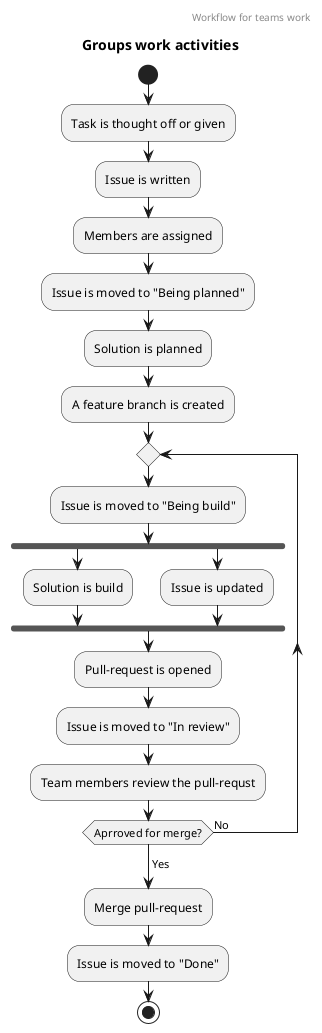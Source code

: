 @startuml team_workflow
header Workflow for teams work
title Groups work activities 
start
:Task is thought off or given;
:Issue is written;
:Members are assigned;
:Issue is moved to "Being planned";
:Solution is planned;
:A feature branch is created; 
repeat
    :Issue is moved to "Being build";
    fork
        :Solution is build;
    fork again
        :Issue is updated;
    endfork
    :Pull-request is opened;
    :Issue is moved to "In review";
    :Team members review the pull-requst;
repeat while (Aprroved for merge?) is (No)
->Yes;
:Merge pull-request;
:Issue is moved to "Done";
stop
@enduml